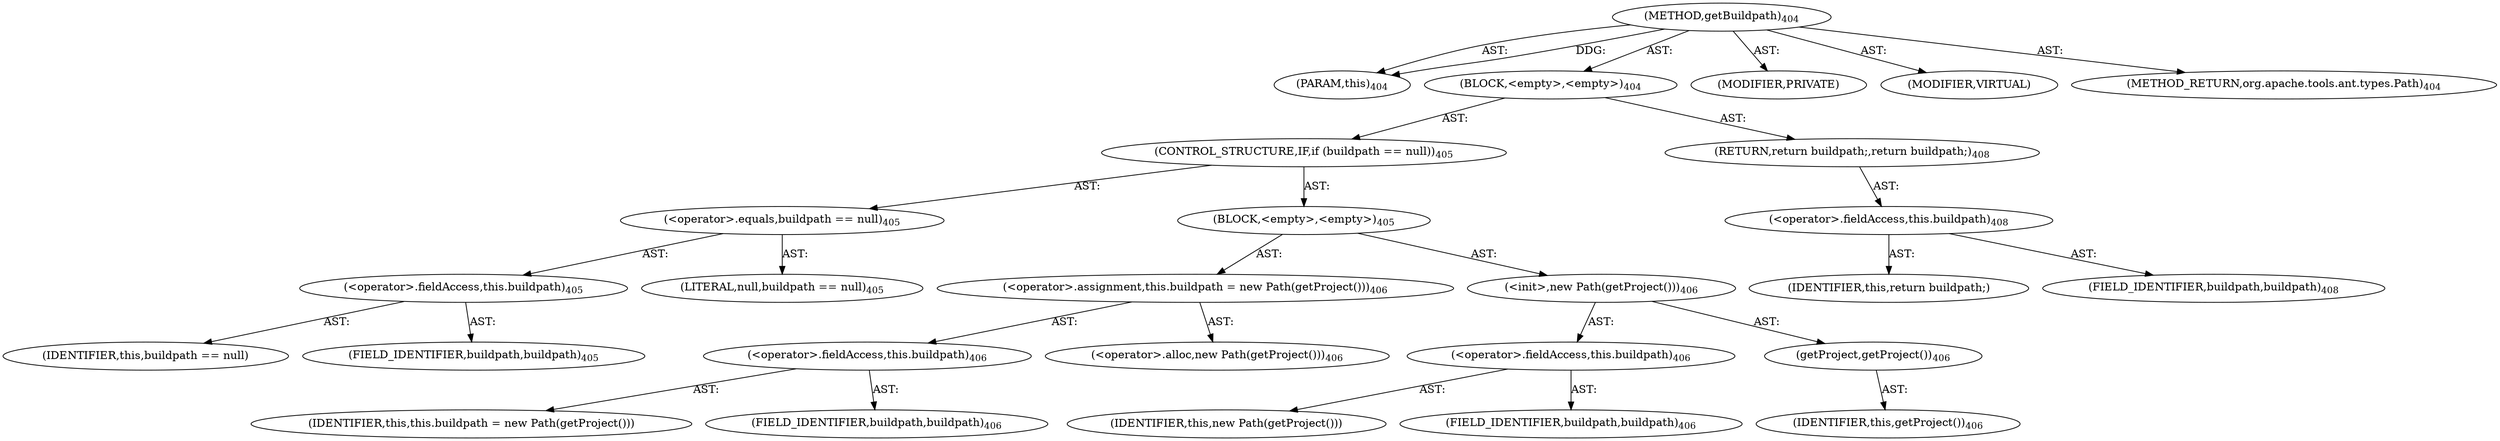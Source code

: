 digraph "getBuildpath" {  
"111669149714" [label = <(METHOD,getBuildpath)<SUB>404</SUB>> ]
"115964117007" [label = <(PARAM,this)<SUB>404</SUB>> ]
"25769803822" [label = <(BLOCK,&lt;empty&gt;,&lt;empty&gt;)<SUB>404</SUB>> ]
"47244640280" [label = <(CONTROL_STRUCTURE,IF,if (buildpath == null))<SUB>405</SUB>> ]
"30064771218" [label = <(&lt;operator&gt;.equals,buildpath == null)<SUB>405</SUB>> ]
"30064771219" [label = <(&lt;operator&gt;.fieldAccess,this.buildpath)<SUB>405</SUB>> ]
"68719476873" [label = <(IDENTIFIER,this,buildpath == null)> ]
"55834574873" [label = <(FIELD_IDENTIFIER,buildpath,buildpath)<SUB>405</SUB>> ]
"90194313241" [label = <(LITERAL,null,buildpath == null)<SUB>405</SUB>> ]
"25769803823" [label = <(BLOCK,&lt;empty&gt;,&lt;empty&gt;)<SUB>405</SUB>> ]
"30064771220" [label = <(&lt;operator&gt;.assignment,this.buildpath = new Path(getProject()))<SUB>406</SUB>> ]
"30064771221" [label = <(&lt;operator&gt;.fieldAccess,this.buildpath)<SUB>406</SUB>> ]
"68719476874" [label = <(IDENTIFIER,this,this.buildpath = new Path(getProject()))> ]
"55834574874" [label = <(FIELD_IDENTIFIER,buildpath,buildpath)<SUB>406</SUB>> ]
"30064771222" [label = <(&lt;operator&gt;.alloc,new Path(getProject()))<SUB>406</SUB>> ]
"30064771223" [label = <(&lt;init&gt;,new Path(getProject()))<SUB>406</SUB>> ]
"30064771224" [label = <(&lt;operator&gt;.fieldAccess,this.buildpath)<SUB>406</SUB>> ]
"68719476875" [label = <(IDENTIFIER,this,new Path(getProject()))> ]
"55834574875" [label = <(FIELD_IDENTIFIER,buildpath,buildpath)<SUB>406</SUB>> ]
"30064771225" [label = <(getProject,getProject())<SUB>406</SUB>> ]
"68719476758" [label = <(IDENTIFIER,this,getProject())<SUB>406</SUB>> ]
"146028888068" [label = <(RETURN,return buildpath;,return buildpath;)<SUB>408</SUB>> ]
"30064771226" [label = <(&lt;operator&gt;.fieldAccess,this.buildpath)<SUB>408</SUB>> ]
"68719476876" [label = <(IDENTIFIER,this,return buildpath;)> ]
"55834574876" [label = <(FIELD_IDENTIFIER,buildpath,buildpath)<SUB>408</SUB>> ]
"133143986223" [label = <(MODIFIER,PRIVATE)> ]
"133143986224" [label = <(MODIFIER,VIRTUAL)> ]
"128849018898" [label = <(METHOD_RETURN,org.apache.tools.ant.types.Path)<SUB>404</SUB>> ]
  "111669149714" -> "115964117007"  [ label = "AST: "] 
  "111669149714" -> "25769803822"  [ label = "AST: "] 
  "111669149714" -> "133143986223"  [ label = "AST: "] 
  "111669149714" -> "133143986224"  [ label = "AST: "] 
  "111669149714" -> "128849018898"  [ label = "AST: "] 
  "25769803822" -> "47244640280"  [ label = "AST: "] 
  "25769803822" -> "146028888068"  [ label = "AST: "] 
  "47244640280" -> "30064771218"  [ label = "AST: "] 
  "47244640280" -> "25769803823"  [ label = "AST: "] 
  "30064771218" -> "30064771219"  [ label = "AST: "] 
  "30064771218" -> "90194313241"  [ label = "AST: "] 
  "30064771219" -> "68719476873"  [ label = "AST: "] 
  "30064771219" -> "55834574873"  [ label = "AST: "] 
  "25769803823" -> "30064771220"  [ label = "AST: "] 
  "25769803823" -> "30064771223"  [ label = "AST: "] 
  "30064771220" -> "30064771221"  [ label = "AST: "] 
  "30064771220" -> "30064771222"  [ label = "AST: "] 
  "30064771221" -> "68719476874"  [ label = "AST: "] 
  "30064771221" -> "55834574874"  [ label = "AST: "] 
  "30064771223" -> "30064771224"  [ label = "AST: "] 
  "30064771223" -> "30064771225"  [ label = "AST: "] 
  "30064771224" -> "68719476875"  [ label = "AST: "] 
  "30064771224" -> "55834574875"  [ label = "AST: "] 
  "30064771225" -> "68719476758"  [ label = "AST: "] 
  "146028888068" -> "30064771226"  [ label = "AST: "] 
  "30064771226" -> "68719476876"  [ label = "AST: "] 
  "30064771226" -> "55834574876"  [ label = "AST: "] 
  "111669149714" -> "115964117007"  [ label = "DDG: "] 
}

